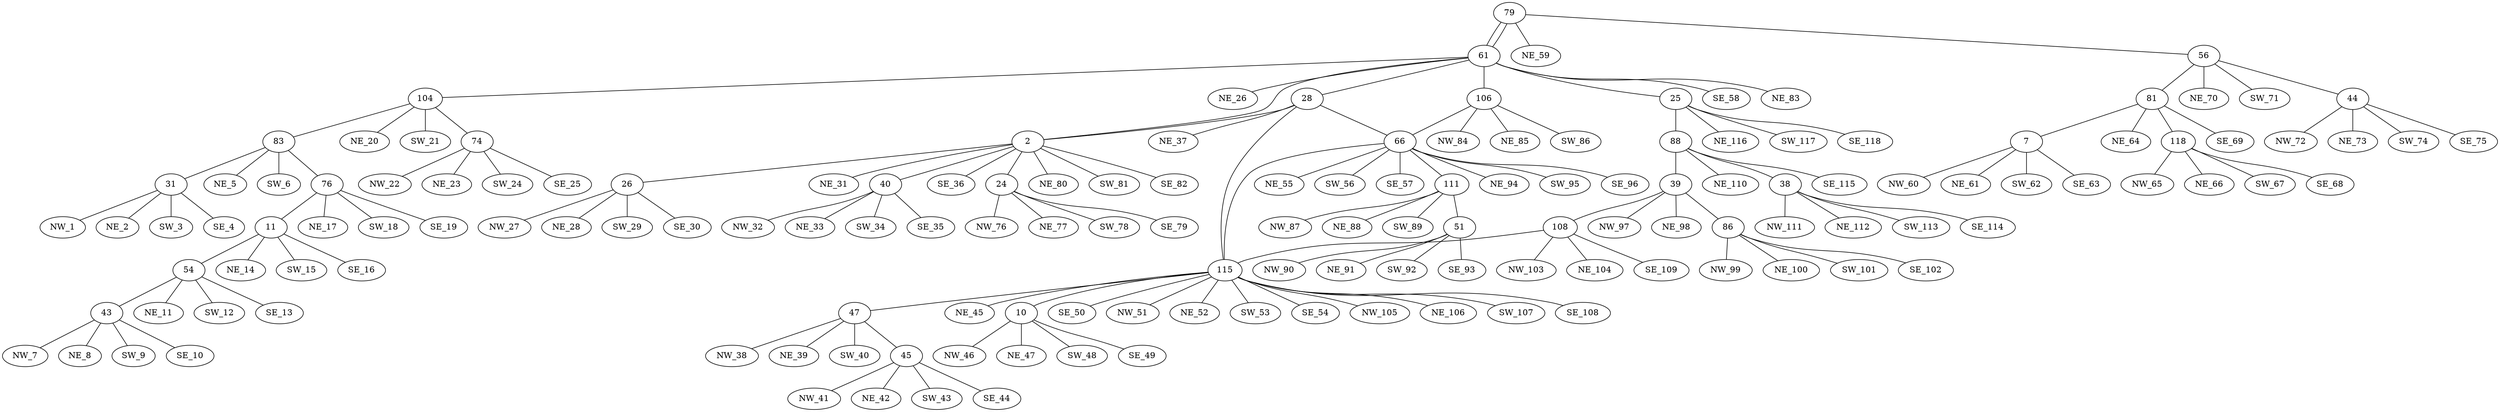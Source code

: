 graph T{
79;
79 -- 61;
61;
61 -- 104;
104;
104 -- 83;
83;
83 -- 31;
31;
31 -- NW_1;
31 -- NE_2;
31 -- SW_3;
31 -- SE_4;
83 -- NE_5;
83 -- SW_6;
83 -- 76;
76;
76 -- 11;
11;
11 -- 54;
54;
54 -- 43;
43;
43 -- NW_7;
43 -- NE_8;
43 -- SW_9;
43 -- SE_10;
54 -- NE_11;
54 -- SW_12;
54 -- SE_13;
11 -- NE_14;
11 -- SW_15;
11 -- SE_16;
76 -- NE_17;
76 -- SW_18;
76 -- SE_19;
104 -- NE_20;
104 -- SW_21;
104 -- 74;
74;
74 -- NW_22;
74 -- NE_23;
74 -- SW_24;
74 -- SE_25;
61 -- NE_26;
61 -- 28;
28;
28 -- 2;
2;
2 -- 26;
26;
26 -- NW_27;
26 -- NE_28;
26 -- SW_29;
26 -- SE_30;
2 -- NE_31;
2 -- 40;
40;
40 -- NW_32;
40 -- NE_33;
40 -- SW_34;
40 -- SE_35;
2 -- SE_36;
28 -- NE_37;
28 -- 115;
115;
115 -- 47;
47;
47 -- NW_38;
47 -- NE_39;
47 -- SW_40;
47 -- 45;
45;
45 -- NW_41;
45 -- NE_42;
45 -- SW_43;
45 -- SE_44;
115 -- NE_45;
115 -- 10;
10;
10 -- NW_46;
10 -- NE_47;
10 -- SW_48;
10 -- SE_49;
115 -- SE_50;
28 -- 66;
66;
66 -- 115;
115;
115 -- NW_51;
115 -- NE_52;
115 -- SW_53;
115 -- SE_54;
66 -- NE_55;
66 -- SW_56;
66 -- SE_57;
61 -- SE_58;
79 -- NE_59;
79 -- 56;
56;
56 -- 81;
81;
81 -- 7;
7;
7 -- NW_60;
7 -- NE_61;
7 -- SW_62;
7 -- SE_63;
81 -- NE_64;
81 -- 118;
118;
118 -- NW_65;
118 -- NE_66;
118 -- SW_67;
118 -- SE_68;
81 -- SE_69;
56 -- NE_70;
56 -- SW_71;
56 -- 44;
44;
44 -- NW_72;
44 -- NE_73;
44 -- SW_74;
44 -- SE_75;
79 -- 61;
61;
61 -- 2;
2;
2 -- 24;
24;
24 -- NW_76;
24 -- NE_77;
24 -- SW_78;
24 -- SE_79;
2 -- NE_80;
2 -- SW_81;
2 -- SE_82;
61 -- NE_83;
61 -- 106;
106;
106 -- NW_84;
106 -- NE_85;
106 -- SW_86;
106 -- 66;
66;
66 -- 111;
111;
111 -- NW_87;
111 -- NE_88;
111 -- SW_89;
111 -- 51;
51;
51 -- NW_90;
51 -- NE_91;
51 -- SW_92;
51 -- SE_93;
66 -- NE_94;
66 -- SW_95;
66 -- SE_96;
61 -- 25;
25;
25 -- 88;
88;
88 -- 39;
39;
39 -- NW_97;
39 -- NE_98;
39 -- 86;
86;
86 -- NW_99;
86 -- NE_100;
86 -- SW_101;
86 -- SE_102;
39 -- 108;
108;
108 -- NW_103;
108 -- NE_104;
108 -- 115;
115;
115 -- NW_105;
115 -- NE_106;
115 -- SW_107;
115 -- SE_108;
108 -- SE_109;
88 -- NE_110;
88 -- 38;
38;
38 -- NW_111;
38 -- NE_112;
38 -- SW_113;
38 -- SE_114;
88 -- SE_115;
25 -- NE_116;
25 -- SW_117;
25 -- SE_118;
}